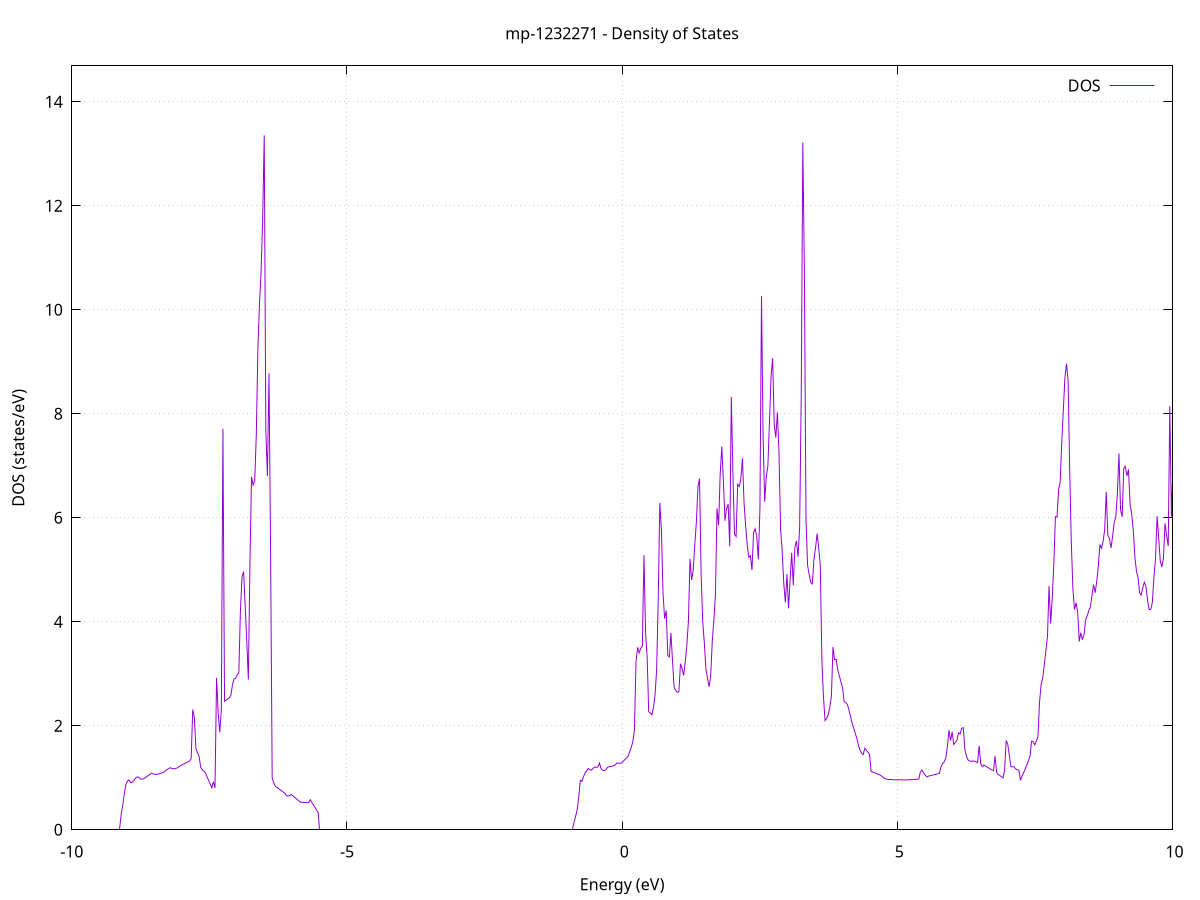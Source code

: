 set title 'mp-1232271 - Density of States'
set xlabel 'Energy (eV)'
set ylabel 'DOS (states/eV)'
set grid
set xrange [-10:10]
set yrange [0:14.692]
set xzeroaxis lt -1
set terminal png size 800,600
set output 'mp-1232271_dos_gnuplot.png'
plot '-' using 1:2 with lines title 'DOS'
-36.640600 0.000000
-36.611800 0.000000
-36.582900 0.000000
-36.554000 0.000000
-36.525200 0.000000
-36.496300 0.000000
-36.467400 0.000000
-36.438600 0.000000
-36.409700 0.000000
-36.380800 0.000000
-36.352000 0.000000
-36.323100 0.000000
-36.294200 0.000000
-36.265400 0.000000
-36.236500 0.000000
-36.207600 0.000000
-36.178800 0.000000
-36.149900 0.000000
-36.121000 0.000000
-36.092200 0.000000
-36.063300 0.000000
-36.034400 0.000000
-36.005600 0.000000
-35.976700 0.000000
-35.947800 0.000000
-35.919000 0.000000
-35.890100 0.000000
-35.861200 0.000000
-35.832400 0.000000
-35.803500 0.000000
-35.774600 0.000000
-35.745800 0.000000
-35.716900 0.000000
-35.688000 0.000000
-35.659200 0.000000
-35.630300 0.000000
-35.601400 0.000000
-35.572600 0.000000
-35.543700 0.000000
-35.514800 0.000000
-35.486000 0.000000
-35.457100 0.000000
-35.428200 0.000000
-35.399400 0.000000
-35.370500 0.000000
-35.341600 0.000000
-35.312800 0.000000
-35.283900 0.000000
-35.255000 0.000000
-35.226200 0.000000
-35.197300 0.000000
-35.168400 0.000000
-35.139500 0.000000
-35.110700 0.000000
-35.081800 0.000000
-35.052900 0.000000
-35.024100 0.000000
-34.995200 0.000000
-34.966300 0.000000
-34.937500 0.000000
-34.908600 0.000000
-34.879700 0.000000
-34.850900 0.000000
-34.822000 0.000000
-34.793100 0.000000
-34.764300 0.000000
-34.735400 0.000000
-34.706500 0.000000
-34.677700 0.000000
-34.648800 0.000000
-34.619900 0.000000
-34.591100 0.000000
-34.562200 0.000000
-34.533300 0.000000
-34.504500 0.000000
-34.475600 0.000000
-34.446700 0.000000
-34.417900 0.000000
-34.389000 0.000000
-34.360100 0.000000
-34.331300 0.000000
-34.302400 0.000000
-34.273500 0.000000
-34.244700 0.000000
-34.215800 0.000000
-34.186900 0.000000
-34.158100 0.000000
-34.129200 0.000000
-34.100300 0.000000
-34.071500 0.000000
-34.042600 0.000000
-34.013700 44.901600
-33.984900 0.000000
-33.956000 0.000000
-33.927100 0.000000
-33.898300 0.000000
-33.869400 0.000000
-33.840500 0.000000
-33.811700 0.000000
-33.782800 0.000000
-33.753900 0.000000
-33.725100 0.000000
-33.696200 0.000000
-33.667300 0.000000
-33.638500 0.000000
-33.609600 0.000000
-33.580700 0.000000
-33.551900 0.000000
-33.523000 0.000000
-33.494100 0.000000
-33.465200 0.000000
-33.436400 0.000000
-33.407500 0.000000
-33.378600 0.000000
-33.349800 0.000000
-33.320900 0.000000
-33.292000 0.000000
-33.263200 0.000000
-33.234300 0.000000
-33.205400 0.000000
-33.176600 0.000000
-33.147700 0.000000
-33.118800 0.000000
-33.090000 0.000000
-33.061100 0.000000
-33.032200 0.000000
-33.003400 0.000000
-32.974500 0.000000
-32.945600 0.000000
-32.916800 0.000000
-32.887900 0.000000
-32.859000 0.000000
-32.830200 0.000000
-32.801300 0.000000
-32.772400 0.000000
-32.743600 0.000000
-32.714700 0.000000
-32.685800 0.000000
-32.657000 0.000000
-32.628100 0.000000
-32.599200 0.000000
-32.570400 0.000000
-32.541500 0.000000
-32.512600 0.000000
-32.483800 0.000000
-32.454900 0.000000
-32.426000 0.000000
-32.397200 0.000000
-32.368300 0.000000
-32.339400 0.000000
-32.310600 0.000000
-32.281700 0.000000
-32.252800 0.000000
-32.224000 0.000000
-32.195100 0.000000
-32.166200 0.000000
-32.137400 0.000000
-32.108500 0.000000
-32.079600 0.000000
-32.050800 0.000000
-32.021900 0.000000
-31.993000 0.000000
-31.964200 0.000000
-31.935300 0.000000
-31.906400 0.000000
-31.877500 0.000000
-31.848700 0.000000
-31.819800 0.000000
-31.790900 0.000000
-31.762100 0.000000
-31.733200 0.000000
-31.704300 0.000000
-31.675500 0.000000
-31.646600 0.000000
-31.617700 0.000000
-31.588900 0.000000
-31.560000 0.000000
-31.531100 0.000000
-31.502300 0.000000
-31.473400 0.000000
-31.444500 0.000000
-31.415700 0.000000
-31.386800 0.000000
-31.357900 0.000000
-31.329100 0.000000
-31.300200 0.000000
-31.271300 0.000000
-31.242500 0.000000
-31.213600 0.000000
-31.184700 0.000000
-31.155900 0.000000
-31.127000 0.000000
-31.098100 0.000000
-31.069300 0.000000
-31.040400 0.000000
-31.011500 0.000000
-30.982700 0.000000
-30.953800 0.000000
-30.924900 0.000000
-30.896100 0.000000
-30.867200 0.000000
-30.838300 0.000000
-30.809500 0.000000
-30.780600 0.000000
-30.751700 0.000000
-30.722900 0.000000
-30.694000 0.000000
-30.665100 0.000000
-30.636300 0.000000
-30.607400 0.000000
-30.578500 0.000000
-30.549700 0.000000
-30.520800 0.000000
-30.491900 0.000000
-30.463100 0.000000
-30.434200 0.000000
-30.405300 0.000000
-30.376500 0.000000
-30.347600 0.000000
-30.318700 0.000000
-30.289800 0.000000
-30.261000 0.000000
-30.232100 0.000000
-30.203200 0.000000
-30.174400 0.000000
-30.145500 0.000000
-30.116600 0.000000
-30.087800 0.000000
-30.058900 0.000000
-30.030000 0.000000
-30.001200 0.000000
-29.972300 0.000000
-29.943400 0.000000
-29.914600 0.000000
-29.885700 0.000000
-29.856800 0.000000
-29.828000 0.000000
-29.799100 0.000000
-29.770200 0.000000
-29.741400 0.000000
-29.712500 0.000000
-29.683600 0.000000
-29.654800 0.000000
-29.625900 0.000000
-29.597000 0.000000
-29.568200 0.000000
-29.539300 0.000000
-29.510400 0.000000
-29.481600 0.000000
-29.452700 0.000000
-29.423800 0.000000
-29.395000 0.000000
-29.366100 0.000000
-29.337200 0.000000
-29.308400 0.000000
-29.279500 0.000000
-29.250600 0.000000
-29.221800 0.000000
-29.192900 0.000000
-29.164000 0.000000
-29.135200 0.000000
-29.106300 0.000000
-29.077400 0.000000
-29.048600 0.000000
-29.019700 0.000000
-28.990800 0.000000
-28.962000 0.000000
-28.933100 0.000000
-28.904200 0.000000
-28.875400 0.000000
-28.846500 0.000000
-28.817600 0.000000
-28.788800 0.000000
-28.759900 0.000000
-28.731000 0.000000
-28.702100 0.000000
-28.673300 0.000000
-28.644400 0.000000
-28.615500 0.000000
-28.586700 0.000000
-28.557800 0.000000
-28.528900 0.000000
-28.500100 0.000000
-28.471200 0.000000
-28.442300 0.000000
-28.413500 0.000000
-28.384600 0.000000
-28.355700 0.000000
-28.326900 0.000000
-28.298000 0.000000
-28.269100 0.000000
-28.240300 0.000000
-28.211400 0.000000
-28.182500 0.000000
-28.153700 0.000000
-28.124800 0.000000
-28.095900 0.000000
-28.067100 0.000000
-28.038200 0.000000
-28.009300 0.000000
-27.980500 0.000000
-27.951600 0.000000
-27.922700 0.000000
-27.893900 0.000000
-27.865000 0.000000
-27.836100 0.000000
-27.807300 0.000000
-27.778400 0.000000
-27.749500 0.000000
-27.720700 0.000000
-27.691800 0.000000
-27.662900 0.000000
-27.634100 0.000000
-27.605200 0.000000
-27.576300 0.000000
-27.547500 0.000000
-27.518600 0.000000
-27.489700 0.000000
-27.460900 0.000000
-27.432000 0.000000
-27.403100 0.000000
-27.374300 0.000000
-27.345400 0.000000
-27.316500 0.000000
-27.287700 0.000000
-27.258800 0.000000
-27.229900 0.000000
-27.201100 0.000000
-27.172200 0.000000
-27.143300 0.000000
-27.114400 0.000000
-27.085600 0.000000
-27.056700 0.000000
-27.027800 0.000000
-26.999000 0.000000
-26.970100 0.000000
-26.941200 0.000000
-26.912400 0.000000
-26.883500 0.000000
-26.854600 0.000000
-26.825800 0.000000
-26.796900 0.000000
-26.768000 0.000000
-26.739200 0.000000
-26.710300 0.000000
-26.681400 0.000000
-26.652600 0.000000
-26.623700 0.000000
-26.594800 0.000000
-26.566000 0.000000
-26.537100 0.000000
-26.508200 0.000000
-26.479400 0.000000
-26.450500 0.000000
-26.421600 0.000000
-26.392800 0.000000
-26.363900 0.000000
-26.335000 0.000000
-26.306200 0.000000
-26.277300 0.000000
-26.248400 0.000000
-26.219600 0.000000
-26.190700 0.000000
-26.161800 0.000000
-26.133000 0.000000
-26.104100 0.000000
-26.075200 0.000000
-26.046400 0.000000
-26.017500 0.000000
-25.988600 0.000000
-25.959800 0.000000
-25.930900 0.000000
-25.902000 0.000000
-25.873200 0.000000
-25.844300 0.000000
-25.815400 0.000000
-25.786600 0.000000
-25.757700 0.000000
-25.728800 0.000000
-25.700000 0.000000
-25.671100 0.000000
-25.642200 0.000000
-25.613400 0.000000
-25.584500 0.000000
-25.555600 0.000000
-25.526800 0.000000
-25.497900 0.000000
-25.469000 0.000000
-25.440100 0.000000
-25.411300 0.000000
-25.382400 0.000000
-25.353500 0.000000
-25.324700 0.000000
-25.295800 0.000000
-25.266900 0.000000
-25.238100 0.000000
-25.209200 0.000000
-25.180300 0.000000
-25.151500 0.000000
-25.122600 0.000000
-25.093700 0.000000
-25.064900 0.000000
-25.036000 0.000000
-25.007100 0.000000
-24.978300 0.000000
-24.949400 0.000000
-24.920500 0.000000
-24.891700 0.000000
-24.862800 0.000000
-24.833900 0.000000
-24.805100 0.000000
-24.776200 0.000000
-24.747300 0.000000
-24.718500 0.000000
-24.689600 0.000000
-24.660700 0.000000
-24.631900 0.000000
-24.603000 0.000000
-24.574100 0.000000
-24.545300 0.000000
-24.516400 0.000000
-24.487500 0.000000
-24.458700 0.000000
-24.429800 0.000000
-24.400900 0.000000
-24.372100 0.000000
-24.343200 0.000000
-24.314300 0.000000
-24.285500 0.000000
-24.256600 0.000000
-24.227700 0.000000
-24.198900 0.000000
-24.170000 0.000000
-24.141100 0.000000
-24.112300 0.000000
-24.083400 0.000000
-24.054500 0.000000
-24.025700 0.000000
-23.996800 0.000000
-23.967900 0.000000
-23.939100 0.000000
-23.910200 0.000000
-23.881300 0.000000
-23.852400 0.000000
-23.823600 0.000000
-23.794700 0.000000
-23.765800 0.000000
-23.737000 0.000000
-23.708100 0.000000
-23.679200 0.000000
-23.650400 0.000000
-23.621500 0.000000
-23.592600 0.000000
-23.563800 0.000000
-23.534900 0.000000
-23.506000 0.000000
-23.477200 0.000000
-23.448300 0.000000
-23.419400 0.000000
-23.390600 0.000000
-23.361700 0.000000
-23.332800 0.000000
-23.304000 0.000000
-23.275100 0.000000
-23.246200 0.000000
-23.217400 0.000000
-23.188500 0.000000
-23.159600 0.000000
-23.130800 0.000000
-23.101900 0.000000
-23.073000 0.000000
-23.044200 0.000000
-23.015300 0.000000
-22.986400 0.000000
-22.957600 0.000000
-22.928700 0.000000
-22.899800 0.000000
-22.871000 0.000000
-22.842100 0.000000
-22.813200 0.000000
-22.784400 0.000000
-22.755500 0.000000
-22.726600 0.000000
-22.697800 0.000000
-22.668900 0.000000
-22.640000 0.000000
-22.611200 0.000000
-22.582300 0.000000
-22.553400 0.000000
-22.524600 0.000000
-22.495700 0.000000
-22.466800 0.000000
-22.438000 0.000000
-22.409100 0.000000
-22.380200 0.000000
-22.351400 0.000000
-22.322500 0.000000
-22.293600 0.000000
-22.264700 0.000000
-22.235900 0.000000
-22.207000 0.000000
-22.178100 0.000000
-22.149300 0.000000
-22.120400 0.000000
-22.091500 0.000000
-22.062700 0.000000
-22.033800 0.000000
-22.004900 0.000000
-21.976100 0.000000
-21.947200 0.000000
-21.918300 0.000000
-21.889500 0.000000
-21.860600 0.000000
-21.831700 0.000000
-21.802900 0.000000
-21.774000 0.000000
-21.745100 0.000000
-21.716300 0.000000
-21.687400 0.000000
-21.658500 0.000000
-21.629700 0.000000
-21.600800 0.000000
-21.571900 0.000000
-21.543100 0.000000
-21.514200 0.000000
-21.485300 0.000000
-21.456500 0.000000
-21.427600 0.000000
-21.398700 0.000000
-21.369900 0.000000
-21.341000 0.000000
-21.312100 0.000000
-21.283300 0.000000
-21.254400 0.000000
-21.225500 0.000000
-21.196700 0.000000
-21.167800 0.000000
-21.138900 0.000000
-21.110100 0.000000
-21.081200 0.000000
-21.052300 0.000000
-21.023500 0.000000
-20.994600 0.000000
-20.965700 0.000000
-20.936900 0.000000
-20.908000 0.000000
-20.879100 0.000000
-20.850300 0.000000
-20.821400 0.000000
-20.792500 0.000000
-20.763700 0.000000
-20.734800 0.000000
-20.705900 0.000000
-20.677000 0.000000
-20.648200 0.000000
-20.619300 0.000000
-20.590400 0.000000
-20.561600 0.000000
-20.532700 0.000000
-20.503800 0.000000
-20.475000 0.000000
-20.446100 0.000000
-20.417200 0.000000
-20.388400 0.000000
-20.359500 0.000000
-20.330600 0.000000
-20.301800 0.000000
-20.272900 0.000000
-20.244000 0.000000
-20.215200 0.000000
-20.186300 0.000000
-20.157400 0.000000
-20.128600 0.000000
-20.099700 0.000000
-20.070800 0.000000
-20.042000 0.000000
-20.013100 0.000000
-19.984200 0.000000
-19.955400 0.000000
-19.926500 0.000000
-19.897600 0.000000
-19.868800 0.000000
-19.839900 0.000000
-19.811000 0.000000
-19.782200 0.000000
-19.753300 0.000000
-19.724400 0.000000
-19.695600 0.000000
-19.666700 0.000000
-19.637800 0.000000
-19.609000 0.000000
-19.580100 0.000000
-19.551200 0.000000
-19.522400 0.000000
-19.493500 0.000000
-19.464600 0.000000
-19.435800 0.000000
-19.406900 0.000000
-19.378000 0.000000
-19.349200 0.000000
-19.320300 0.000000
-19.291400 0.000000
-19.262600 0.000000
-19.233700 0.000000
-19.204800 0.000000
-19.176000 0.000000
-19.147100 0.000000
-19.118200 0.000000
-19.089300 0.000000
-19.060500 0.000000
-19.031600 0.000000
-19.002700 0.000000
-18.973900 0.000000
-18.945000 0.000000
-18.916100 0.000000
-18.887300 0.000000
-18.858400 0.000000
-18.829500 0.000000
-18.800700 0.000000
-18.771800 0.000000
-18.742900 0.000000
-18.714100 0.000000
-18.685200 0.000000
-18.656300 0.000000
-18.627500 0.000000
-18.598600 0.000000
-18.569700 0.000000
-18.540900 0.000000
-18.512000 0.000000
-18.483100 0.000000
-18.454300 0.000000
-18.425400 0.000000
-18.396500 0.000000
-18.367700 0.000000
-18.338800 0.000000
-18.309900 0.000000
-18.281100 0.000000
-18.252200 0.000000
-18.223300 0.000000
-18.194500 0.000000
-18.165600 0.000000
-18.136700 0.000000
-18.107900 0.000000
-18.079000 0.000000
-18.050100 0.000000
-18.021300 0.000000
-17.992400 0.000000
-17.963500 0.000000
-17.934700 0.000000
-17.905800 0.000000
-17.876900 0.000000
-17.848100 0.000000
-17.819200 0.000000
-17.790300 0.000000
-17.761500 0.000000
-17.732600 0.000000
-17.703700 0.000000
-17.674900 0.000000
-17.646000 0.000000
-17.617100 0.000000
-17.588300 0.000000
-17.559400 0.000000
-17.530500 0.000000
-17.501700 0.000000
-17.472800 0.000000
-17.443900 0.000000
-17.415000 0.000000
-17.386200 0.000000
-17.357300 0.000000
-17.328400 0.000000
-17.299600 0.000000
-17.270700 0.000000
-17.241800 0.000000
-17.213000 0.000000
-17.184100 0.000000
-17.155200 0.000000
-17.126400 0.000000
-17.097500 0.000000
-17.068600 0.000000
-17.039800 0.000000
-17.010900 0.000000
-16.982000 0.000000
-16.953200 0.000000
-16.924300 0.000000
-16.895400 0.000000
-16.866600 0.000000
-16.837700 0.000000
-16.808800 0.000000
-16.780000 0.000000
-16.751100 0.000000
-16.722200 0.000000
-16.693400 0.000000
-16.664500 0.000000
-16.635600 0.000000
-16.606800 0.000000
-16.577900 0.000000
-16.549000 0.000000
-16.520200 0.000000
-16.491300 0.000000
-16.462400 0.000000
-16.433600 0.000000
-16.404700 0.000000
-16.375800 0.000000
-16.347000 0.000000
-16.318100 0.000000
-16.289200 0.000000
-16.260400 0.000000
-16.231500 0.000000
-16.202600 0.000000
-16.173800 0.000000
-16.144900 0.000000
-16.116000 0.000000
-16.087200 0.000000
-16.058300 0.000000
-16.029400 0.000000
-16.000600 0.000000
-15.971700 0.000000
-15.942800 0.000000
-15.914000 0.000000
-15.885100 0.000000
-15.856200 0.000000
-15.827300 0.000000
-15.798500 0.000000
-15.769600 0.000000
-15.740700 0.000000
-15.711900 0.000000
-15.683000 0.000000
-15.654100 0.000000
-15.625300 0.000000
-15.596400 0.000000
-15.567500 0.000000
-15.538700 0.000000
-15.509800 0.000000
-15.480900 0.000000
-15.452100 0.000000
-15.423200 0.000000
-15.394300 0.000000
-15.365500 0.000000
-15.336600 0.000000
-15.307700 0.000000
-15.278900 0.000000
-15.250000 0.000000
-15.221100 0.000000
-15.192300 0.000000
-15.163400 0.000000
-15.134500 0.000000
-15.105700 0.000000
-15.076800 0.000000
-15.047900 0.000000
-15.019100 0.000000
-14.990200 0.000000
-14.961300 0.000000
-14.932500 0.000000
-14.903600 0.000000
-14.874700 0.000000
-14.845900 0.000000
-14.817000 0.000000
-14.788100 0.000000
-14.759300 0.000000
-14.730400 0.000000
-14.701500 10.036700
-14.672700 14.691700
-14.643800 16.505800
-14.614900 23.987200
-14.586100 27.882300
-14.557200 25.572700
-14.528300 11.831500
-14.499500 22.603600
-14.470600 27.972900
-14.441700 33.419300
-14.412900 52.198200
-14.384000 20.772000
-14.355100 23.130000
-14.326300 25.685800
-14.297400 25.701200
-14.268500 0.000000
-14.239600 0.000000
-14.210800 0.000000
-14.181900 0.000000
-14.153000 0.000000
-14.124200 0.000000
-14.095300 0.000000
-14.066400 0.000000
-14.037600 0.000000
-14.008700 0.000000
-13.979800 0.000000
-13.951000 0.000000
-13.922100 0.000000
-13.893200 0.000000
-13.864400 0.000000
-13.835500 0.000000
-13.806600 0.000000
-13.777800 0.000000
-13.748900 0.000000
-13.720000 0.000000
-13.691200 0.000000
-13.662300 0.000000
-13.633400 0.000000
-13.604600 0.000000
-13.575700 0.000000
-13.546800 0.000000
-13.518000 0.000000
-13.489100 0.000000
-13.460200 0.000000
-13.431400 0.000000
-13.402500 0.000000
-13.373600 0.000000
-13.344800 0.000000
-13.315900 0.000000
-13.287000 0.000000
-13.258200 0.000000
-13.229300 0.000000
-13.200400 0.000000
-13.171600 0.000000
-13.142700 0.000000
-13.113800 0.000000
-13.085000 0.000000
-13.056100 0.000000
-13.027200 0.000000
-12.998400 0.000000
-12.969500 0.000000
-12.940600 0.000000
-12.911800 0.000000
-12.882900 0.000000
-12.854000 0.000000
-12.825200 0.000000
-12.796300 0.000000
-12.767400 0.000000
-12.738600 0.000000
-12.709700 0.000000
-12.680800 0.000000
-12.651900 0.000000
-12.623100 0.000000
-12.594200 0.000000
-12.565300 0.000000
-12.536500 0.000000
-12.507600 0.000000
-12.478700 0.000000
-12.449900 0.000000
-12.421000 0.000000
-12.392100 0.000000
-12.363300 0.000000
-12.334400 0.000000
-12.305500 0.000000
-12.276700 0.000000
-12.247800 0.000000
-12.218900 0.000000
-12.190100 0.000000
-12.161200 0.000000
-12.132300 0.000000
-12.103500 0.000000
-12.074600 0.000000
-12.045700 0.000000
-12.016900 0.000000
-11.988000 0.000000
-11.959100 0.000000
-11.930300 0.000000
-11.901400 0.000000
-11.872500 0.000000
-11.843700 0.000000
-11.814800 0.000000
-11.785900 0.000000
-11.757100 0.000000
-11.728200 0.000000
-11.699300 0.000000
-11.670500 0.000000
-11.641600 0.000000
-11.612700 0.000000
-11.583900 0.000000
-11.555000 0.000000
-11.526100 0.000000
-11.497300 0.000000
-11.468400 0.000000
-11.439500 0.000000
-11.410700 0.000000
-11.381800 0.000000
-11.352900 0.000000
-11.324100 0.000000
-11.295200 0.000000
-11.266300 0.000000
-11.237500 0.000000
-11.208600 0.000000
-11.179700 0.000000
-11.150900 0.000000
-11.122000 0.000000
-11.093100 0.000000
-11.064200 0.000000
-11.035400 0.000000
-11.006500 0.000000
-10.977600 0.000000
-10.948800 0.000000
-10.919900 0.000000
-10.891000 0.000000
-10.862200 0.000000
-10.833300 0.000000
-10.804400 0.000000
-10.775600 0.000000
-10.746700 0.000000
-10.717800 0.000000
-10.689000 0.000000
-10.660100 0.000000
-10.631200 0.000000
-10.602400 0.000000
-10.573500 0.000000
-10.544600 0.000000
-10.515800 0.000000
-10.486900 0.000000
-10.458000 0.000000
-10.429200 0.000000
-10.400300 0.000000
-10.371400 0.000000
-10.342600 0.000000
-10.313700 0.000000
-10.284800 0.000000
-10.256000 0.000000
-10.227100 0.000000
-10.198200 0.000000
-10.169400 0.000000
-10.140500 0.000000
-10.111600 0.000000
-10.082800 0.000000
-10.053900 0.000000
-10.025000 0.000000
-9.996200 0.000000
-9.967300 0.000000
-9.938400 0.000000
-9.909600 0.000000
-9.880700 0.000000
-9.851800 0.000000
-9.823000 0.000000
-9.794100 0.000000
-9.765200 0.000000
-9.736400 0.000000
-9.707500 0.000000
-9.678600 0.000000
-9.649800 0.000000
-9.620900 0.000000
-9.592000 0.000000
-9.563200 0.000000
-9.534300 0.000000
-9.505400 0.000000
-9.476600 0.000000
-9.447700 0.000000
-9.418800 0.000000
-9.389900 0.000000
-9.361100 0.000000
-9.332200 0.000000
-9.303300 0.000000
-9.274500 0.000000
-9.245600 0.000000
-9.216700 0.000000
-9.187900 0.000000
-9.159000 0.000000
-9.130100 0.000000
-9.101300 0.306200
-9.072400 0.489600
-9.043500 0.716900
-9.014700 0.878200
-8.985800 0.940300
-8.956900 0.959200
-8.928100 0.903300
-8.899200 0.917500
-8.870300 0.946600
-8.841500 0.992500
-8.812600 1.015200
-8.783700 1.012500
-8.754900 0.978200
-8.726000 0.972400
-8.697100 0.979600
-8.668300 1.000000
-8.639400 1.021500
-8.610500 1.043000
-8.581700 1.064400
-8.552800 1.087400
-8.523900 1.077100
-8.495100 1.064300
-8.466200 1.064500
-8.437300 1.069700
-8.408500 1.079700
-8.379600 1.089700
-8.350700 1.099600
-8.321900 1.112600
-8.293000 1.140600
-8.264100 1.161100
-8.235300 1.181700
-8.206400 1.193100
-8.177500 1.177900
-8.148700 1.174800
-8.119800 1.176600
-8.090900 1.186900
-8.062100 1.207100
-8.033200 1.227400
-8.004300 1.245700
-7.975500 1.260800
-7.946600 1.275800
-7.917700 1.290900
-7.888900 1.306000
-7.860000 1.321000
-7.831100 1.372400
-7.802200 2.312800
-7.773400 2.167600
-7.744500 1.558000
-7.715600 1.483800
-7.686800 1.409600
-7.657900 1.200200
-7.629000 1.154200
-7.600200 1.125300
-7.571300 1.096400
-7.542400 1.019300
-7.513600 0.949200
-7.484700 0.879000
-7.455800 0.808900
-7.427000 0.924600
-7.398100 0.805700
-7.369200 2.923000
-7.340400 2.255600
-7.311500 1.873700
-7.282600 2.310600
-7.253800 7.714000
-7.224900 2.472700
-7.196000 2.492200
-7.167200 2.513900
-7.138300 2.536100
-7.109400 2.590400
-7.080600 2.784600
-7.051700 2.903800
-7.022800 2.912700
-6.994000 2.981800
-6.965100 3.023500
-6.936200 4.210000
-6.907400 4.859100
-6.878500 4.967900
-6.849600 4.309100
-6.820800 3.628000
-6.791900 2.890200
-6.763000 5.143900
-6.734200 6.786200
-6.705300 6.628900
-6.676400 6.705500
-6.647600 7.588100
-6.618700 9.258000
-6.589800 10.103900
-6.561000 10.726600
-6.532100 11.712800
-6.503200 13.356300
-6.474400 7.678800
-6.445500 6.800800
-6.416600 8.778700
-6.387800 5.339300
-6.358900 0.995000
-6.330000 0.900800
-6.301200 0.837900
-6.272300 0.815200
-6.243400 0.792400
-6.214500 0.769700
-6.185700 0.746900
-6.156800 0.724200
-6.127900 0.701400
-6.099100 0.652300
-6.070200 0.652900
-6.041300 0.653500
-6.012500 0.679300
-5.983600 0.653800
-5.954700 0.628300
-5.925900 0.602800
-5.897000 0.577300
-5.868100 0.551800
-5.839300 0.528000
-5.810400 0.527000
-5.781500 0.526000
-5.752700 0.525000
-5.723800 0.524000
-5.694900 0.523100
-5.666100 0.578200
-5.637200 0.527700
-5.608300 0.477200
-5.579500 0.426700
-5.550600 0.376200
-5.521700 0.325600
-5.492900 0.000000
-5.464000 0.000000
-5.435100 0.000000
-5.406300 0.000000
-5.377400 0.000000
-5.348500 0.000000
-5.319700 0.000000
-5.290800 0.000000
-5.261900 0.000000
-5.233100 0.000000
-5.204200 0.000000
-5.175300 0.000000
-5.146500 0.000000
-5.117600 0.000000
-5.088700 0.000000
-5.059900 0.000000
-5.031000 0.000000
-5.002100 0.000000
-4.973300 0.000000
-4.944400 0.000000
-4.915500 0.000000
-4.886700 0.000000
-4.857800 0.000000
-4.828900 0.000000
-4.800100 0.000000
-4.771200 0.000000
-4.742300 0.000000
-4.713500 0.000000
-4.684600 0.000000
-4.655700 0.000000
-4.626800 0.000000
-4.598000 0.000000
-4.569100 0.000000
-4.540200 0.000000
-4.511400 0.000000
-4.482500 0.000000
-4.453600 0.000000
-4.424800 0.000000
-4.395900 0.000000
-4.367000 0.000000
-4.338200 0.000000
-4.309300 0.000000
-4.280400 0.000000
-4.251600 0.000000
-4.222700 0.000000
-4.193800 0.000000
-4.165000 0.000000
-4.136100 0.000000
-4.107200 0.000000
-4.078400 0.000000
-4.049500 0.000000
-4.020600 0.000000
-3.991800 0.000000
-3.962900 0.000000
-3.934000 0.000000
-3.905200 0.000000
-3.876300 0.000000
-3.847400 0.000000
-3.818600 0.000000
-3.789700 0.000000
-3.760800 0.000000
-3.732000 0.000000
-3.703100 0.000000
-3.674200 0.000000
-3.645400 0.000000
-3.616500 0.000000
-3.587600 0.000000
-3.558800 0.000000
-3.529900 0.000000
-3.501000 0.000000
-3.472200 0.000000
-3.443300 0.000000
-3.414400 0.000000
-3.385600 0.000000
-3.356700 0.000000
-3.327800 0.000000
-3.299000 0.000000
-3.270100 0.000000
-3.241200 0.000000
-3.212400 0.000000
-3.183500 0.000000
-3.154600 0.000000
-3.125800 0.000000
-3.096900 0.000000
-3.068000 0.000000
-3.039100 0.000000
-3.010300 0.000000
-2.981400 0.000000
-2.952500 0.000000
-2.923700 0.000000
-2.894800 0.000000
-2.865900 0.000000
-2.837100 0.000000
-2.808200 0.000000
-2.779300 0.000000
-2.750500 0.000000
-2.721600 0.000000
-2.692700 0.000000
-2.663900 0.000000
-2.635000 0.000000
-2.606100 0.000000
-2.577300 0.000000
-2.548400 0.000000
-2.519500 0.000000
-2.490700 0.000000
-2.461800 0.000000
-2.432900 0.000000
-2.404100 0.000000
-2.375200 0.000000
-2.346300 0.000000
-2.317500 0.000000
-2.288600 0.000000
-2.259700 0.000000
-2.230900 0.000000
-2.202000 0.000000
-2.173100 0.000000
-2.144300 0.000000
-2.115400 0.000000
-2.086500 0.000000
-2.057700 0.000000
-2.028800 0.000000
-1.999900 0.000000
-1.971100 0.000000
-1.942200 0.000000
-1.913300 0.000000
-1.884500 0.000000
-1.855600 0.000000
-1.826700 0.000000
-1.797900 0.000000
-1.769000 0.000000
-1.740100 0.000000
-1.711300 0.000000
-1.682400 0.000000
-1.653500 0.000000
-1.624700 0.000000
-1.595800 0.000000
-1.566900 0.000000
-1.538100 0.000000
-1.509200 0.000000
-1.480300 0.000000
-1.451500 0.000000
-1.422600 0.000000
-1.393700 0.000000
-1.364800 0.000000
-1.336000 0.000000
-1.307100 0.000000
-1.278200 0.000000
-1.249400 0.000000
-1.220500 0.000000
-1.191600 0.000000
-1.162800 0.000000
-1.133900 0.000000
-1.105000 0.000000
-1.076200 0.000000
-1.047300 0.000000
-1.018400 0.000000
-0.989600 0.000000
-0.960700 0.000000
-0.931800 0.000000
-0.903000 0.000000
-0.874100 0.147300
-0.845200 0.255400
-0.816400 0.389700
-0.787500 0.649300
-0.758600 0.954100
-0.729800 0.930300
-0.700900 1.025300
-0.672000 1.094600
-0.643200 1.137300
-0.614300 1.181400
-0.585400 1.150300
-0.556600 1.148300
-0.527700 1.182100
-0.498800 1.208100
-0.470000 1.200200
-0.441100 1.206800
-0.412200 1.283500
-0.383400 1.173200
-0.354500 1.144900
-0.325600 1.139400
-0.296800 1.155600
-0.267900 1.199400
-0.239000 1.212800
-0.210200 1.216800
-0.181300 1.221800
-0.152400 1.232900
-0.123600 1.249200
-0.094700 1.287300
-0.065800 1.282000
-0.037000 1.277500
-0.008100 1.291200
0.020800 1.319200
0.049600 1.349900
0.078500 1.381800
0.107400 1.410500
0.136200 1.502700
0.165100 1.582100
0.194000 1.697100
0.222900 1.913800
0.251700 3.232700
0.280600 3.508100
0.309500 3.401000
0.338300 3.489500
0.367200 3.530300
0.396100 5.282500
0.424900 3.813300
0.453800 3.329400
0.482700 2.270100
0.511500 2.249600
0.540400 2.209900
0.569300 2.349000
0.598100 2.593900
0.627000 3.084600
0.655900 4.451700
0.684700 6.285800
0.713600 5.764800
0.742500 4.557200
0.771300 4.060800
0.800200 4.217900
0.829100 3.353600
0.857900 3.324900
0.886800 3.785900
0.915700 3.235600
0.944500 2.735500
0.973400 2.681400
1.002300 2.642800
1.031100 2.657100
1.060000 3.193500
1.088900 3.097800
1.117700 2.968200
1.146600 3.225400
1.175500 3.545200
1.204300 4.012800
1.233200 5.211200
1.262100 4.803500
1.290900 4.989500
1.319800 5.483600
1.348700 5.916100
1.377500 6.591600
1.406400 6.755700
1.435300 4.899400
1.464100 4.003100
1.493000 3.602800
1.521900 3.087300
1.550700 2.919500
1.579600 2.750100
1.608500 2.947300
1.637300 3.611600
1.666200 4.037300
1.695100 4.507500
1.723900 6.180300
1.752800 5.856500
1.781700 6.848000
1.810600 7.372500
1.839400 6.700300
1.868300 5.943800
1.897200 6.175000
1.926000 6.264200
1.954900 5.452100
1.983800 8.324100
2.012600 6.853900
2.041500 5.689300
2.070400 5.638300
2.099200 6.644300
2.128100 6.602200
2.157000 6.754200
2.185800 7.141800
2.214700 6.296500
2.243600 5.848200
2.272400 5.481100
2.301300 5.241100
2.330200 5.271200
2.359000 4.997000
2.387900 5.713300
2.416800 5.787900
2.445600 5.651300
2.474500 5.200200
2.503400 6.163800
2.532200 10.264300
2.561100 7.564700
2.590000 6.308900
2.618800 6.786700
2.647700 6.990900
2.676600 7.837700
2.705400 8.714400
2.734300 9.070700
2.763200 7.801300
2.792000 7.542600
2.820900 8.027000
2.849800 7.256100
2.878600 5.779900
2.907500 5.371200
2.936400 4.741900
2.965200 4.373300
2.994100 4.918700
3.023000 4.258700
3.051800 4.808300
3.080700 5.326500
3.109600 4.701500
3.138400 5.431900
3.167300 5.554800
3.196200 5.250000
3.225000 5.806400
3.253900 8.305800
3.282800 13.216100
3.311600 10.727200
3.340500 5.967400
3.369400 5.087300
3.398300 4.906100
3.427100 4.755800
3.456000 4.726700
3.484900 5.200000
3.513700 5.421700
3.542600 5.695900
3.571500 5.423700
3.600300 5.087200
3.629200 3.251300
3.658100 2.555500
3.686900 2.100000
3.715800 2.138700
3.744700 2.219100
3.773500 2.355200
3.802400 2.572300
3.831300 3.515500
3.860100 3.269400
3.889000 3.278600
3.917900 3.070300
3.946700 2.957100
3.975600 2.847700
4.004500 2.733300
4.033300 2.466900
4.062200 2.450000
4.091100 2.410800
4.119900 2.311300
4.148800 2.184600
4.177700 2.051800
4.206500 1.959100
4.235400 1.854100
4.264300 1.757600
4.293100 1.627300
4.322000 1.533800
4.350900 1.471800
4.379700 1.444000
4.408600 1.568200
4.437500 1.529800
4.466300 1.490900
4.495200 1.451700
4.524100 1.118200
4.552900 1.110300
4.581800 1.100000
4.610700 1.085600
4.639500 1.074300
4.668400 1.062200
4.697300 1.046000
4.726100 1.024600
4.755000 0.995300
4.783900 0.981800
4.812700 0.971100
4.841600 0.962900
4.870500 0.962200
4.899300 0.962200
4.928200 0.961100
4.957100 0.961200
4.986000 0.962100
5.014800 0.963000
5.043700 0.962800
5.072600 0.959200
5.101400 0.959600
5.130300 0.958400
5.159200 0.959600
5.188000 0.960700
5.216900 0.961900
5.245800 0.963200
5.274600 0.964800
5.303500 0.967100
5.332400 0.969900
5.361200 0.972700
5.390100 0.975500
5.419000 1.111400
5.447800 1.148100
5.476700 1.098500
5.505600 1.053900
5.534400 1.016300
5.563300 1.030700
5.592200 1.039300
5.621000 1.046200
5.649900 1.053600
5.678800 1.061300
5.707600 1.069400
5.736500 1.078000
5.765400 1.086900
5.794200 1.208600
5.823100 1.278300
5.852000 1.305000
5.880800 1.377800
5.909700 1.599500
5.938600 1.916800
5.967400 1.716400
5.996300 1.881600
6.025200 1.640000
6.054000 1.678500
6.082900 1.719700
6.111800 1.865300
6.140600 1.840400
6.169500 1.952800
6.198400 1.964800
6.227200 1.548400
6.256100 1.414500
6.285000 1.342400
6.313800 1.326000
6.342700 1.312900
6.371600 1.325400
6.400400 1.316800
6.429300 1.308600
6.458200 1.292400
6.487000 1.614600
6.515900 1.265900
6.544800 1.214400
6.573600 1.244100
6.602500 1.225100
6.631400 1.206500
6.660300 1.187800
6.689100 1.169700
6.718000 1.152300
6.746900 1.134900
6.775700 1.415000
6.804600 1.101900
6.833500 1.066100
6.862300 1.043200
6.891200 1.020300
6.920100 0.997700
6.948900 1.143300
6.977800 1.715800
7.006700 1.646100
7.035500 1.425900
7.064400 1.214000
7.093300 1.210800
7.122100 1.212100
7.151000 1.167900
7.179900 1.156300
7.208700 1.145900
7.237600 0.951200
7.266500 1.035300
7.295300 1.100000
7.324200 1.170800
7.353100 1.246800
7.381900 1.327500
7.410800 1.413700
7.439700 1.703900
7.468500 1.694200
7.497400 1.634700
7.526300 1.703500
7.555100 1.789800
7.584000 2.450800
7.612900 2.795900
7.641700 2.922100
7.670600 3.175600
7.699500 3.446100
7.728300 3.714200
7.757200 4.689700
7.786100 3.967500
7.814900 4.445500
7.843800 5.113200
7.872700 6.023100
7.901500 6.015700
7.930400 6.548000
7.959300 6.688900
7.988100 7.462100
8.017000 8.090400
8.045900 8.706000
8.074700 8.962900
8.103600 8.627000
8.132500 6.905100
8.161300 5.530300
8.190200 4.632400
8.219100 4.234900
8.248000 4.367500
8.276800 4.189200
8.305700 3.622600
8.334600 3.791000
8.363400 3.655700
8.392300 3.754100
8.421200 4.036800
8.450000 4.114900
8.478900 4.211700
8.507800 4.286000
8.536600 4.505000
8.565500 4.715000
8.594400 4.559500
8.623200 4.773200
8.652100 5.075600
8.681000 5.486900
8.709800 5.411700
8.738700 5.545300
8.767600 5.767400
8.796400 6.501200
8.825300 5.661800
8.854200 5.604900
8.883000 5.420400
8.911900 5.643900
8.940800 5.906600
8.969600 6.018200
8.998500 6.459800
9.027400 7.237500
9.056200 6.156300
9.085100 6.016600
9.114000 6.949600
9.142800 6.991300
9.171700 6.806600
9.200600 6.930500
9.229400 6.252000
9.258300 6.071000
9.287200 5.767900
9.316000 5.253300
9.344900 4.976900
9.373800 4.851500
9.402600 4.554700
9.431500 4.512100
9.460400 4.662200
9.489200 4.762100
9.518100 4.676000
9.547000 4.410200
9.575800 4.235000
9.604700 4.236900
9.633600 4.369700
9.662400 4.863400
9.691300 5.205900
9.720200 6.030700
9.749000 5.616100
9.777900 5.164700
9.806800 5.052700
9.835700 5.220900
9.864500 5.893400
9.893400 5.655800
9.922300 5.456500
9.951100 8.147600
9.980000 6.026400
10.008900 6.997400
10.037700 8.251300
10.066600 7.840400
10.095500 8.161900
10.124300 8.669000
10.153200 7.988900
10.182100 7.462100
10.210900 7.961600
10.239800 7.917300
10.268700 6.659000
10.297500 5.940700
10.326400 5.447000
10.355300 5.085600
10.384100 4.551700
10.413000 4.431600
10.441900 4.254200
10.470700 4.147200
10.499600 4.288600
10.528500 5.553000
10.557300 3.785300
10.586200 3.049800
10.615100 3.855000
10.643900 3.474100
10.672800 3.492800
10.701700 3.429100
10.730500 3.374600
10.759400 3.488400
10.788300 3.605300
10.817100 3.993400
10.846000 4.329700
10.874900 4.560500
10.903700 5.387900
10.932600 5.076000
10.961500 4.394800
10.990300 3.191900
11.019200 2.927800
11.048100 2.942500
11.076900 3.226400
11.105800 3.600500
11.134700 3.978500
11.163500 3.543200
11.192400 4.061300
11.221300 4.161900
11.250100 4.205600
11.279000 4.113400
11.307900 3.833800
11.336700 3.665800
11.365600 3.602200
11.394500 3.230000
11.423400 3.180700
11.452200 3.142600
11.481100 2.988900
11.510000 2.555300
11.538800 2.580600
11.567700 2.532900
11.596600 2.555000
11.625400 2.505000
11.654300 2.457900
11.683200 2.417800
11.712000 2.400500
11.740900 2.369500
11.769800 2.348800
11.798600 2.374000
11.827500 2.476600
11.856400 2.837900
11.885200 3.105900
11.914100 5.776600
11.943000 2.647700
11.971800 2.157300
12.000700 1.635300
12.029600 1.116100
12.058400 1.172500
12.087300 1.214900
12.116200 1.272100
12.145000 1.262600
12.173900 1.328600
12.202800 1.375000
12.231600 1.421000
12.260500 1.477000
12.289400 1.458500
12.318200 1.423900
12.347100 1.407100
12.376000 1.420400
12.404800 1.444700
12.433700 1.500600
12.462600 1.545300
12.491400 1.597800
12.520300 1.705200
12.549200 1.795000
12.578000 1.890800
12.606900 2.063400
12.635800 2.194300
12.664600 2.703300
12.693500 2.777900
12.722400 2.583700
12.751200 5.583600
12.780100 2.750700
12.809000 2.722300
12.837800 2.578900
12.866700 2.631800
12.895600 2.505500
12.924400 2.361200
12.953300 2.306500
12.982200 2.195900
13.011100 2.258300
13.039900 2.186600
13.068800 1.980900
13.097700 2.003000
13.126500 1.993100
13.155400 2.156100
13.184300 2.554500
13.213100 3.389900
13.242000 3.598400
13.270900 3.310600
13.299700 3.684700
13.328600 3.518900
13.357500 3.850300
13.386300 4.318300
13.415200 4.357100
13.444100 4.216100
13.472900 4.197800
13.501800 4.932400
13.530700 3.834300
13.559500 3.558700
13.588400 3.639400
13.617300 3.995500
13.646100 4.616400
13.675000 5.177900
13.703900 5.235400
13.732700 4.616800
13.761600 4.802600
13.790500 4.741500
13.819300 4.823600
13.848200 5.437700
13.877100 5.545200
13.905900 5.292800
13.934800 5.020500
13.963700 4.272800
13.992500 2.939000
14.021400 2.833400
14.050300 3.263500
14.079100 4.207000
14.108000 5.083500
14.136900 5.249900
14.165700 5.375800
14.194600 6.419600
14.223500 7.026700
14.252300 5.732500
14.281200 5.026500
14.310100 4.911000
14.338900 4.110000
14.367800 3.651900
14.396700 3.274700
14.425500 3.247400
14.454400 3.464500
14.483300 3.118800
14.512100 3.578000
14.541000 4.086100
14.569900 4.565600
14.598700 4.984300
14.627600 5.085500
14.656500 4.811800
14.685400 4.812900
14.714200 5.188100
14.743100 4.265400
14.772000 3.038800
14.800800 2.426500
14.829700 2.284300
14.858600 2.710900
14.887400 3.198500
14.916300 3.561200
14.945200 4.120800
14.974000 5.029100
15.002900 7.567500
15.031800 6.482500
15.060600 6.573000
15.089500 6.256000
15.118400 5.372800
15.147200 4.704900
15.176100 4.010500
15.205000 3.727200
15.233800 3.673700
15.262700 3.518000
15.291600 4.322000
15.320400 3.807200
15.349300 3.706200
15.378200 3.945900
15.407000 3.984400
15.435900 4.166100
15.464800 4.494300
15.493600 4.405900
15.522500 4.363600
15.551400 4.361100
15.580200 4.625900
15.609100 4.951800
15.638000 4.984800
15.666800 5.242900
15.695700 5.247400
15.724600 7.104300
15.753400 6.311000
15.782300 6.546100
15.811200 6.408700
15.840000 6.514300
15.868900 7.095400
15.897800 8.060900
15.926600 6.638700
15.955500 6.178100
15.984400 6.092400
16.013200 5.608300
16.042100 6.745400
16.071000 5.070400
16.099800 5.113600
16.128700 5.705300
16.157600 5.781300
16.186400 5.476900
16.215300 5.342700
16.244200 5.585400
16.273100 5.172200
16.301900 4.827500
16.330800 4.876600
16.359700 4.477000
16.388500 4.482000
16.417400 4.929400
16.446300 5.527500
16.475100 5.562300
16.504000 6.486400
16.532900 5.147100
16.561700 5.603200
16.590600 5.899000
16.619500 6.372100
16.648300 6.386600
16.677200 6.525900
16.706100 6.439600
16.734900 6.299700
16.763800 6.276200
16.792700 5.832600
16.821500 5.166200
16.850400 5.031100
16.879300 5.081300
16.908100 4.982100
16.937000 4.988100
16.965900 4.504000
16.994700 4.174800
17.023600 4.691500
17.052500 3.448800
17.081300 3.684400
17.110200 3.418900
17.139100 3.531100
17.167900 3.248500
17.196800 3.357800
17.225700 3.385000
17.254500 3.777900
17.283400 4.389000
17.312300 4.408900
17.341100 4.583400
17.370000 4.502000
17.398900 4.556800
17.427700 4.697300
17.456600 4.725300
17.485500 4.885300
17.514300 5.215400
17.543200 4.715500
17.572100 4.293000
17.600900 4.128500
17.629800 4.084200
17.658700 4.062900
17.687500 4.647400
17.716400 5.660600
17.745300 6.026800
17.774100 6.245500
17.803000 5.248900
17.831900 4.628100
17.860800 4.034800
17.889600 3.479600
17.918500 2.320300
17.947400 1.892500
17.976200 1.674400
18.005100 1.446700
18.034000 1.257100
18.062800 1.057400
18.091700 0.838700
18.120600 0.696900
18.149400 0.467600
18.178300 0.411000
18.207200 0.384200
18.236000 0.358100
18.264900 0.332900
18.293800 0.349400
18.322600 0.317700
18.351500 0.287500
18.380400 0.258700
18.409200 0.231300
18.438100 0.205200
18.467000 0.070600
18.495800 0.000000
18.524700 0.000000
18.553600 0.000000
18.582400 0.000000
18.611300 0.000000
18.640200 0.000000
18.669000 0.000000
18.697900 0.000000
18.726800 0.000000
18.755600 0.000000
18.784500 0.000000
18.813400 0.000000
18.842200 0.000000
18.871100 0.000000
18.900000 0.000000
18.928800 0.000000
18.957700 0.000000
18.986600 0.000000
19.015400 0.000000
19.044300 0.000000
19.073200 0.000000
19.102000 0.000000
19.130900 0.000000
19.159800 0.000000
19.188600 0.000000
19.217500 0.000000
19.246400 0.000000
19.275200 0.000000
19.304100 0.000000
19.333000 0.000000
19.361800 0.000000
19.390700 0.000000
19.419600 0.000000
19.448500 0.000000
19.477300 0.000000
19.506200 0.000000
19.535100 0.000000
19.563900 0.000000
19.592800 0.000000
19.621700 0.000000
19.650500 0.000000
19.679400 0.000000
19.708300 0.000000
19.737100 0.000000
19.766000 0.000000
19.794900 0.000000
19.823700 0.000000
19.852600 0.000000
19.881500 0.000000
19.910300 0.000000
19.939200 0.000000
19.968100 0.000000
19.996900 0.000000
20.025800 0.000000
20.054700 0.000000
20.083500 0.000000
20.112400 0.000000
20.141300 0.000000
20.170100 0.000000
20.199000 0.000000
20.227900 0.000000
20.256700 0.000000
20.285600 0.000000
20.314500 0.000000
20.343300 0.000000
20.372200 0.000000
20.401100 0.000000
20.429900 0.000000
20.458800 0.000000
20.487700 0.000000
20.516500 0.000000
20.545400 0.000000
20.574300 0.000000
20.603100 0.000000
20.632000 0.000000
20.660900 0.000000
20.689700 0.000000
20.718600 0.000000
20.747500 0.000000
20.776300 0.000000
20.805200 0.000000
20.834100 0.000000
20.862900 0.000000
20.891800 0.000000
20.920700 0.000000
20.949500 0.000000
20.978400 0.000000
21.007300 0.000000
21.036200 0.000000
21.065000 0.000000
21.093900 0.000000
e
